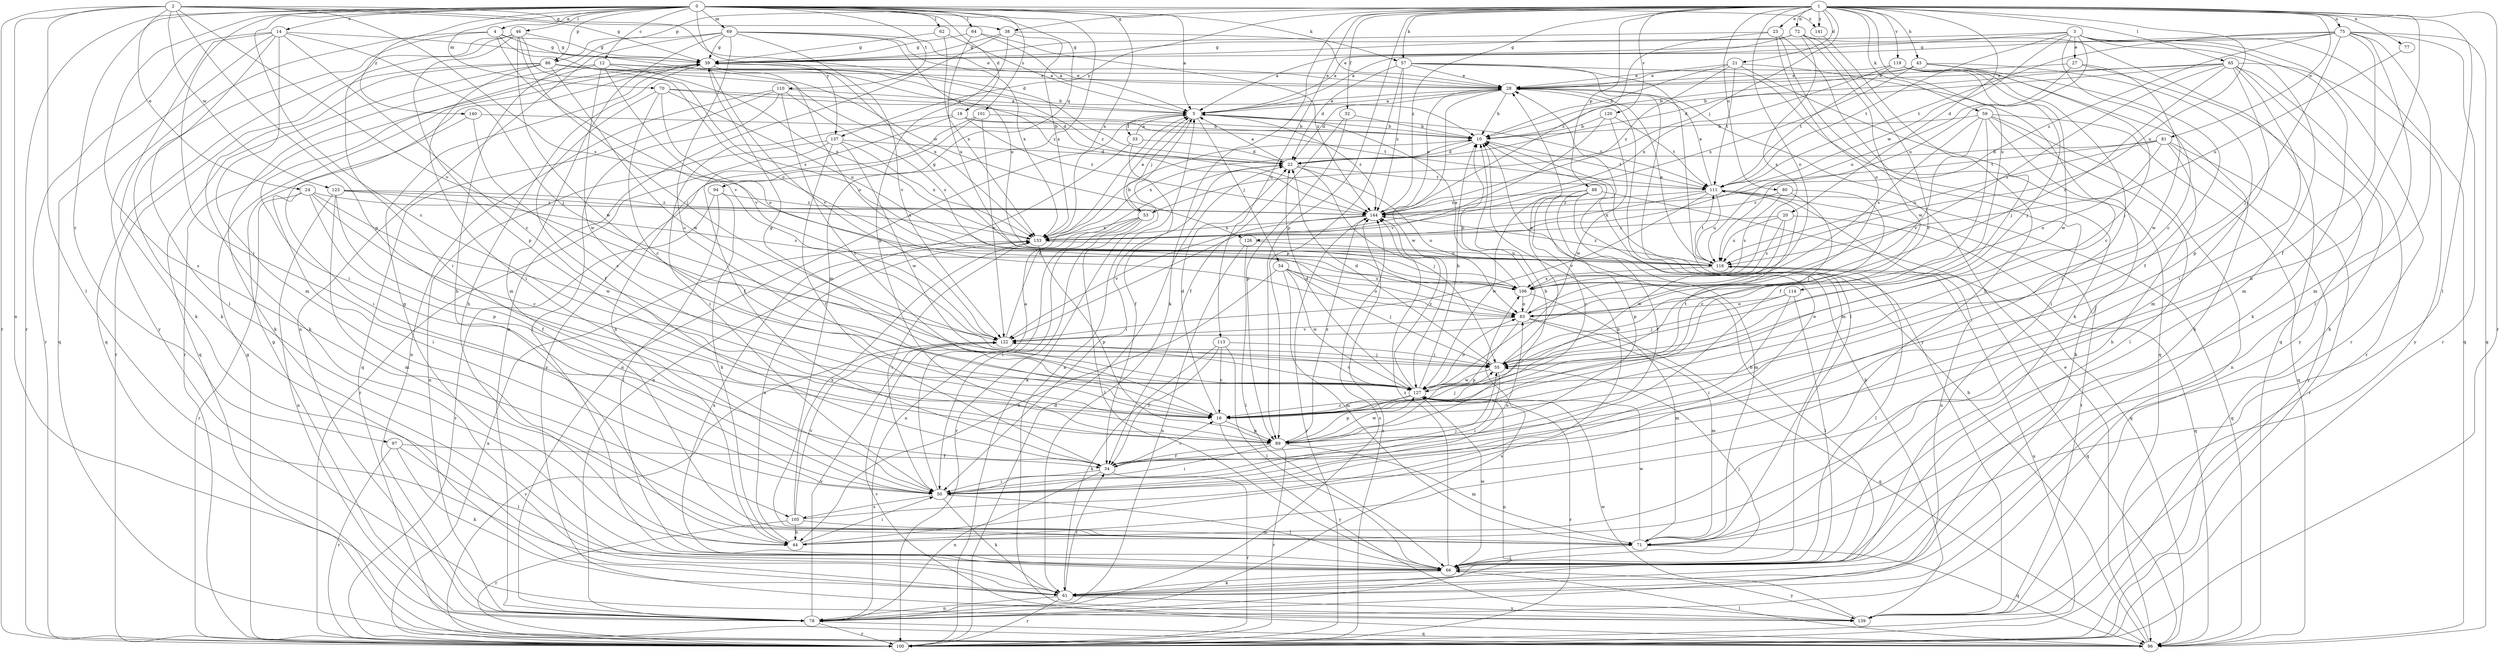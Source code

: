 strict digraph  {
0;
1;
2;
3;
4;
5;
10;
12;
14;
16;
18;
20;
21;
22;
23;
24;
27;
28;
32;
33;
34;
38;
39;
43;
44;
46;
50;
53;
54;
55;
57;
59;
61;
62;
64;
65;
66;
69;
70;
71;
72;
75;
77;
78;
80;
81;
83;
86;
88;
89;
94;
96;
97;
100;
101;
105;
106;
110;
111;
113;
114;
116;
119;
120;
122;
123;
126;
127;
133;
137;
139;
140;
141;
144;
0 -> 4  [label=a];
0 -> 5  [label=a];
0 -> 12  [label=c];
0 -> 14  [label=c];
0 -> 16  [label=c];
0 -> 18  [label=d];
0 -> 46  [label=i];
0 -> 50  [label=i];
0 -> 57  [label=k];
0 -> 62  [label=l];
0 -> 64  [label=l];
0 -> 69  [label=m];
0 -> 70  [label=m];
0 -> 71  [label=m];
0 -> 86  [label=p];
0 -> 94  [label=q];
0 -> 97  [label=r];
0 -> 100  [label=r];
0 -> 101  [label=s];
0 -> 105  [label=s];
0 -> 110  [label=t];
0 -> 133  [label=x];
0 -> 137  [label=y];
0 -> 140  [label=z];
0 -> 141  [label=z];
1 -> 20  [label=d];
1 -> 21  [label=d];
1 -> 23  [label=e];
1 -> 32  [label=f];
1 -> 38  [label=g];
1 -> 43  [label=h];
1 -> 44  [label=h];
1 -> 53  [label=j];
1 -> 57  [label=k];
1 -> 59  [label=k];
1 -> 61  [label=k];
1 -> 65  [label=l];
1 -> 66  [label=l];
1 -> 72  [label=n];
1 -> 75  [label=n];
1 -> 77  [label=n];
1 -> 80  [label=o];
1 -> 81  [label=o];
1 -> 83  [label=o];
1 -> 86  [label=p];
1 -> 88  [label=p];
1 -> 89  [label=p];
1 -> 100  [label=r];
1 -> 113  [label=u];
1 -> 114  [label=u];
1 -> 116  [label=u];
1 -> 119  [label=v];
1 -> 120  [label=v];
1 -> 137  [label=y];
1 -> 141  [label=z];
1 -> 144  [label=z];
2 -> 22  [label=d];
2 -> 24  [label=e];
2 -> 38  [label=g];
2 -> 39  [label=g];
2 -> 66  [label=l];
2 -> 78  [label=n];
2 -> 89  [label=p];
2 -> 100  [label=r];
2 -> 106  [label=s];
2 -> 122  [label=v];
2 -> 123  [label=w];
3 -> 5  [label=a];
3 -> 16  [label=c];
3 -> 27  [label=e];
3 -> 39  [label=g];
3 -> 61  [label=k];
3 -> 71  [label=m];
3 -> 96  [label=q];
3 -> 100  [label=r];
3 -> 111  [label=t];
3 -> 116  [label=u];
3 -> 126  [label=w];
4 -> 39  [label=g];
4 -> 61  [label=k];
4 -> 106  [label=s];
4 -> 122  [label=v];
4 -> 126  [label=w];
4 -> 139  [label=y];
5 -> 10  [label=b];
5 -> 28  [label=e];
5 -> 33  [label=f];
5 -> 53  [label=j];
5 -> 54  [label=j];
5 -> 78  [label=n];
5 -> 111  [label=t];
5 -> 144  [label=z];
10 -> 22  [label=d];
10 -> 111  [label=t];
10 -> 133  [label=x];
12 -> 10  [label=b];
12 -> 28  [label=e];
12 -> 50  [label=i];
12 -> 61  [label=k];
12 -> 122  [label=v];
12 -> 127  [label=w];
12 -> 133  [label=x];
12 -> 144  [label=z];
14 -> 16  [label=c];
14 -> 39  [label=g];
14 -> 55  [label=j];
14 -> 61  [label=k];
14 -> 66  [label=l];
14 -> 71  [label=m];
14 -> 96  [label=q];
14 -> 100  [label=r];
16 -> 22  [label=d];
16 -> 55  [label=j];
16 -> 89  [label=p];
16 -> 111  [label=t];
16 -> 139  [label=y];
18 -> 10  [label=b];
18 -> 34  [label=f];
18 -> 50  [label=i];
18 -> 111  [label=t];
18 -> 144  [label=z];
20 -> 96  [label=q];
20 -> 106  [label=s];
20 -> 116  [label=u];
20 -> 127  [label=w];
20 -> 133  [label=x];
21 -> 10  [label=b];
21 -> 16  [label=c];
21 -> 28  [label=e];
21 -> 55  [label=j];
21 -> 111  [label=t];
21 -> 144  [label=z];
22 -> 5  [label=a];
22 -> 50  [label=i];
22 -> 55  [label=j];
22 -> 83  [label=o];
22 -> 111  [label=t];
23 -> 39  [label=g];
23 -> 61  [label=k];
23 -> 66  [label=l];
23 -> 83  [label=o];
23 -> 144  [label=z];
24 -> 16  [label=c];
24 -> 50  [label=i];
24 -> 89  [label=p];
24 -> 100  [label=r];
24 -> 127  [label=w];
24 -> 144  [label=z];
27 -> 28  [label=e];
27 -> 116  [label=u];
27 -> 127  [label=w];
27 -> 139  [label=y];
28 -> 5  [label=a];
28 -> 10  [label=b];
28 -> 22  [label=d];
28 -> 71  [label=m];
28 -> 127  [label=w];
32 -> 10  [label=b];
32 -> 34  [label=f];
32 -> 89  [label=p];
33 -> 5  [label=a];
33 -> 22  [label=d];
33 -> 34  [label=f];
33 -> 78  [label=n];
34 -> 16  [label=c];
34 -> 50  [label=i];
34 -> 78  [label=n];
34 -> 100  [label=r];
38 -> 28  [label=e];
38 -> 39  [label=g];
38 -> 78  [label=n];
38 -> 89  [label=p];
38 -> 133  [label=x];
39 -> 28  [label=e];
39 -> 44  [label=h];
39 -> 83  [label=o];
39 -> 100  [label=r];
39 -> 122  [label=v];
43 -> 10  [label=b];
43 -> 28  [label=e];
43 -> 34  [label=f];
43 -> 55  [label=j];
43 -> 71  [label=m];
43 -> 133  [label=x];
44 -> 28  [label=e];
44 -> 39  [label=g];
44 -> 50  [label=i];
44 -> 133  [label=x];
46 -> 39  [label=g];
46 -> 50  [label=i];
46 -> 55  [label=j];
46 -> 83  [label=o];
46 -> 89  [label=p];
46 -> 96  [label=q];
46 -> 127  [label=w];
50 -> 5  [label=a];
50 -> 55  [label=j];
50 -> 61  [label=k];
50 -> 66  [label=l];
50 -> 83  [label=o];
50 -> 105  [label=s];
53 -> 5  [label=a];
53 -> 50  [label=i];
53 -> 66  [label=l];
53 -> 78  [label=n];
53 -> 100  [label=r];
53 -> 133  [label=x];
54 -> 44  [label=h];
54 -> 55  [label=j];
54 -> 71  [label=m];
54 -> 83  [label=o];
54 -> 106  [label=s];
54 -> 127  [label=w];
55 -> 22  [label=d];
55 -> 28  [label=e];
55 -> 50  [label=i];
55 -> 127  [label=w];
57 -> 22  [label=d];
57 -> 28  [label=e];
57 -> 66  [label=l];
57 -> 89  [label=p];
57 -> 96  [label=q];
57 -> 139  [label=y];
57 -> 144  [label=z];
59 -> 10  [label=b];
59 -> 34  [label=f];
59 -> 61  [label=k];
59 -> 66  [label=l];
59 -> 78  [label=n];
59 -> 96  [label=q];
59 -> 106  [label=s];
59 -> 122  [label=v];
61 -> 10  [label=b];
61 -> 34  [label=f];
61 -> 78  [label=n];
61 -> 100  [label=r];
61 -> 139  [label=y];
62 -> 5  [label=a];
62 -> 39  [label=g];
62 -> 133  [label=x];
64 -> 5  [label=a];
64 -> 39  [label=g];
64 -> 116  [label=u];
64 -> 144  [label=z];
65 -> 10  [label=b];
65 -> 22  [label=d];
65 -> 28  [label=e];
65 -> 50  [label=i];
65 -> 61  [label=k];
65 -> 83  [label=o];
65 -> 89  [label=p];
65 -> 100  [label=r];
65 -> 106  [label=s];
65 -> 139  [label=y];
66 -> 55  [label=j];
66 -> 61  [label=k];
66 -> 127  [label=w];
66 -> 133  [label=x];
66 -> 139  [label=y];
66 -> 144  [label=z];
69 -> 16  [label=c];
69 -> 28  [label=e];
69 -> 39  [label=g];
69 -> 44  [label=h];
69 -> 71  [label=m];
69 -> 78  [label=n];
69 -> 116  [label=u];
69 -> 122  [label=v];
69 -> 133  [label=x];
70 -> 5  [label=a];
70 -> 16  [label=c];
70 -> 22  [label=d];
70 -> 34  [label=f];
70 -> 83  [label=o];
70 -> 116  [label=u];
71 -> 66  [label=l];
71 -> 96  [label=q];
71 -> 127  [label=w];
72 -> 5  [label=a];
72 -> 16  [label=c];
72 -> 39  [label=g];
72 -> 96  [label=q];
72 -> 106  [label=s];
72 -> 127  [label=w];
75 -> 5  [label=a];
75 -> 34  [label=f];
75 -> 39  [label=g];
75 -> 55  [label=j];
75 -> 66  [label=l];
75 -> 71  [label=m];
75 -> 96  [label=q];
75 -> 100  [label=r];
75 -> 111  [label=t];
75 -> 144  [label=z];
77 -> 116  [label=u];
78 -> 39  [label=g];
78 -> 96  [label=q];
78 -> 100  [label=r];
78 -> 106  [label=s];
78 -> 122  [label=v];
78 -> 144  [label=z];
80 -> 16  [label=c];
80 -> 55  [label=j];
80 -> 106  [label=s];
80 -> 144  [label=z];
81 -> 22  [label=d];
81 -> 44  [label=h];
81 -> 83  [label=o];
81 -> 100  [label=r];
81 -> 111  [label=t];
81 -> 116  [label=u];
81 -> 139  [label=y];
83 -> 10  [label=b];
83 -> 71  [label=m];
83 -> 89  [label=p];
83 -> 96  [label=q];
83 -> 122  [label=v];
86 -> 28  [label=e];
86 -> 50  [label=i];
86 -> 61  [label=k];
86 -> 96  [label=q];
86 -> 100  [label=r];
86 -> 127  [label=w];
86 -> 133  [label=x];
86 -> 144  [label=z];
88 -> 16  [label=c];
88 -> 34  [label=f];
88 -> 71  [label=m];
88 -> 89  [label=p];
88 -> 96  [label=q];
88 -> 127  [label=w];
88 -> 144  [label=z];
89 -> 10  [label=b];
89 -> 34  [label=f];
89 -> 50  [label=i];
89 -> 71  [label=m];
89 -> 100  [label=r];
89 -> 127  [label=w];
89 -> 144  [label=z];
94 -> 44  [label=h];
94 -> 66  [label=l];
94 -> 100  [label=r];
94 -> 144  [label=z];
96 -> 10  [label=b];
96 -> 28  [label=e];
96 -> 66  [label=l];
96 -> 122  [label=v];
97 -> 34  [label=f];
97 -> 61  [label=k];
97 -> 66  [label=l];
97 -> 100  [label=r];
100 -> 5  [label=a];
100 -> 22  [label=d];
100 -> 39  [label=g];
100 -> 116  [label=u];
100 -> 122  [label=v];
100 -> 133  [label=x];
100 -> 144  [label=z];
101 -> 10  [label=b];
101 -> 44  [label=h];
101 -> 122  [label=v];
101 -> 139  [label=y];
105 -> 10  [label=b];
105 -> 44  [label=h];
105 -> 71  [label=m];
105 -> 100  [label=r];
105 -> 122  [label=v];
105 -> 133  [label=x];
106 -> 5  [label=a];
106 -> 71  [label=m];
106 -> 83  [label=o];
110 -> 5  [label=a];
110 -> 16  [label=c];
110 -> 66  [label=l];
110 -> 78  [label=n];
110 -> 96  [label=q];
110 -> 106  [label=s];
111 -> 28  [label=e];
111 -> 78  [label=n];
111 -> 96  [label=q];
111 -> 116  [label=u];
111 -> 122  [label=v];
111 -> 133  [label=x];
111 -> 144  [label=z];
113 -> 16  [label=c];
113 -> 34  [label=f];
113 -> 55  [label=j];
113 -> 61  [label=k];
113 -> 66  [label=l];
114 -> 50  [label=i];
114 -> 55  [label=j];
114 -> 66  [label=l];
114 -> 83  [label=o];
116 -> 28  [label=e];
116 -> 39  [label=g];
116 -> 66  [label=l];
116 -> 96  [label=q];
116 -> 106  [label=s];
116 -> 111  [label=t];
116 -> 144  [label=z];
119 -> 28  [label=e];
119 -> 50  [label=i];
119 -> 55  [label=j];
119 -> 61  [label=k];
119 -> 111  [label=t];
119 -> 127  [label=w];
119 -> 133  [label=x];
120 -> 10  [label=b];
120 -> 111  [label=t];
120 -> 122  [label=v];
120 -> 127  [label=w];
122 -> 22  [label=d];
122 -> 55  [label=j];
123 -> 34  [label=f];
123 -> 71  [label=m];
123 -> 78  [label=n];
123 -> 106  [label=s];
123 -> 133  [label=x];
123 -> 144  [label=z];
126 -> 66  [label=l];
126 -> 78  [label=n];
126 -> 116  [label=u];
127 -> 10  [label=b];
127 -> 16  [label=c];
127 -> 22  [label=d];
127 -> 39  [label=g];
127 -> 78  [label=n];
127 -> 83  [label=o];
127 -> 89  [label=p];
127 -> 100  [label=r];
127 -> 122  [label=v];
127 -> 144  [label=z];
133 -> 10  [label=b];
133 -> 50  [label=i];
133 -> 89  [label=p];
133 -> 116  [label=u];
137 -> 22  [label=d];
137 -> 34  [label=f];
137 -> 78  [label=n];
137 -> 100  [label=r];
137 -> 127  [label=w];
137 -> 133  [label=x];
139 -> 5  [label=a];
139 -> 10  [label=b];
139 -> 111  [label=t];
139 -> 127  [label=w];
140 -> 10  [label=b];
140 -> 16  [label=c];
140 -> 50  [label=i];
141 -> 44  [label=h];
144 -> 28  [label=e];
144 -> 100  [label=r];
144 -> 122  [label=v];
144 -> 133  [label=x];
}
